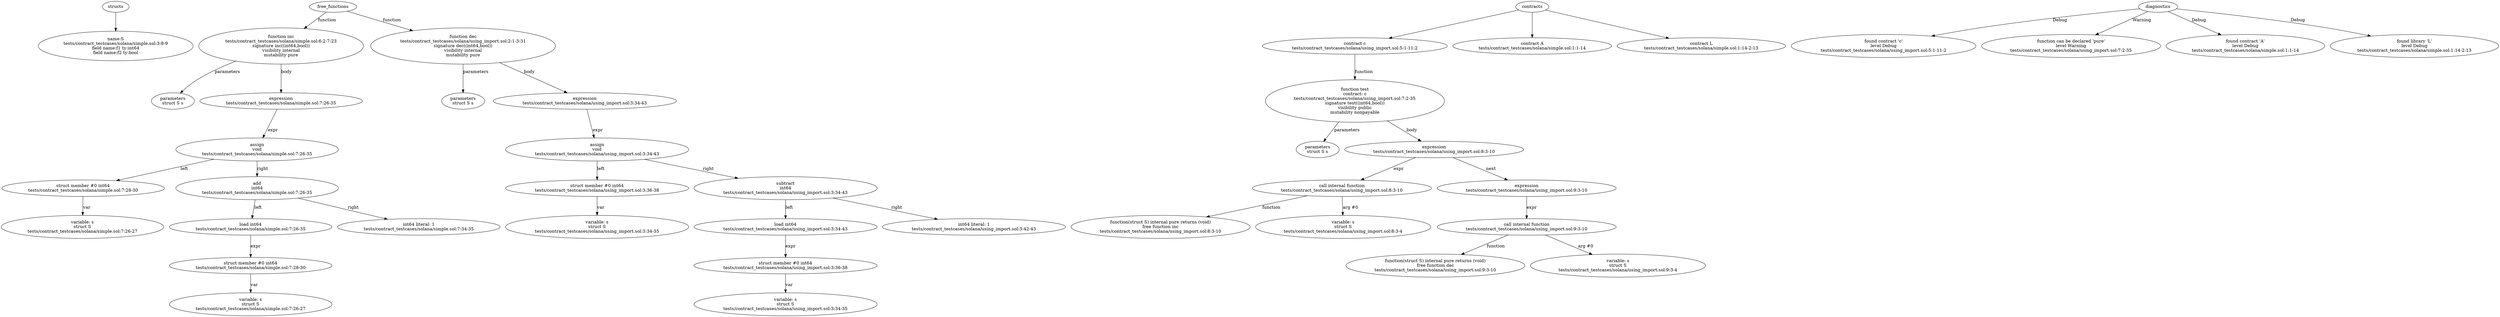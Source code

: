 strict digraph "tests/contract_testcases/solana/using_import.sol" {
	S [label="name:S\ntests/contract_testcases/solana/simple.sol:3:8-9\nfield name:f1 ty:int64\nfield name:f2 ty:bool"]
	inc [label="function inc\ntests/contract_testcases/solana/simple.sol:6:2-7:23\nsignature inc((int64,bool))\nvisibility internal\nmutability pure"]
	parameters [label="parameters\nstruct S s"]
	expr [label="expression\ntests/contract_testcases/solana/simple.sol:7:26-35"]
	assign [label="assign\nvoid\ntests/contract_testcases/solana/simple.sol:7:26-35"]
	structmember [label="struct member #0 int64\ntests/contract_testcases/solana/simple.sol:7:28-30"]
	variable [label="variable: s\nstruct S\ntests/contract_testcases/solana/simple.sol:7:26-27"]
	add [label="add\nint64\ntests/contract_testcases/solana/simple.sol:7:26-35"]
	load [label="load int64\ntests/contract_testcases/solana/simple.sol:7:26-35"]
	structmember_11 [label="struct member #0 int64\ntests/contract_testcases/solana/simple.sol:7:28-30"]
	variable_12 [label="variable: s\nstruct S\ntests/contract_testcases/solana/simple.sol:7:26-27"]
	number_literal [label="int64 literal: 1\ntests/contract_testcases/solana/simple.sol:7:34-35"]
	dec [label="function dec\ntests/contract_testcases/solana/using_import.sol:2:1-3:31\nsignature dec((int64,bool))\nvisibility internal\nmutability pure"]
	parameters_15 [label="parameters\nstruct S s"]
	expr_16 [label="expression\ntests/contract_testcases/solana/using_import.sol:3:34-43"]
	assign_17 [label="assign\nvoid\ntests/contract_testcases/solana/using_import.sol:3:34-43"]
	structmember_18 [label="struct member #0 int64\ntests/contract_testcases/solana/using_import.sol:3:36-38"]
	variable_19 [label="variable: s\nstruct S\ntests/contract_testcases/solana/using_import.sol:3:34-35"]
	subtract [label="subtract\nint64\ntests/contract_testcases/solana/using_import.sol:3:34-43"]
	load_21 [label="load int64\ntests/contract_testcases/solana/using_import.sol:3:34-43"]
	structmember_22 [label="struct member #0 int64\ntests/contract_testcases/solana/using_import.sol:3:36-38"]
	variable_23 [label="variable: s\nstruct S\ntests/contract_testcases/solana/using_import.sol:3:34-35"]
	number_literal_24 [label="int64 literal: 1\ntests/contract_testcases/solana/using_import.sol:3:42-43"]
	contract [label="contract c\ntests/contract_testcases/solana/using_import.sol:5:1-11:2"]
	test [label="function test\ncontract: c\ntests/contract_testcases/solana/using_import.sol:7:2-35\nsignature test((int64,bool))\nvisibility public\nmutability nonpayable"]
	parameters_28 [label="parameters\nstruct S s"]
	expr_29 [label="expression\ntests/contract_testcases/solana/using_import.sol:8:3-10"]
	call_internal_function [label="call internal function\ntests/contract_testcases/solana/using_import.sol:8:3-10"]
	internal_function [label="function(struct S) internal pure returns (void)\nfree function inc\ntests/contract_testcases/solana/using_import.sol:8:3-10"]
	variable_32 [label="variable: s\nstruct S\ntests/contract_testcases/solana/using_import.sol:8:3-4"]
	expr_33 [label="expression\ntests/contract_testcases/solana/using_import.sol:9:3-10"]
	call_internal_function_34 [label="call internal function\ntests/contract_testcases/solana/using_import.sol:9:3-10"]
	internal_function_35 [label="function(struct S) internal pure returns (void)\nfree function dec\ntests/contract_testcases/solana/using_import.sol:9:3-10"]
	variable_36 [label="variable: s\nstruct S\ntests/contract_testcases/solana/using_import.sol:9:3-4"]
	contract_37 [label="contract A\ntests/contract_testcases/solana/simple.sol:1:1-14"]
	contract_38 [label="contract L\ntests/contract_testcases/solana/simple.sol:1:14-2:13"]
	diagnostic [label="found contract 'c'\nlevel Debug\ntests/contract_testcases/solana/using_import.sol:5:1-11:2"]
	diagnostic_41 [label="function can be declared 'pure'\nlevel Warning\ntests/contract_testcases/solana/using_import.sol:7:2-35"]
	diagnostic_42 [label="found contract 'A'\nlevel Debug\ntests/contract_testcases/solana/simple.sol:1:1-14"]
	diagnostic_43 [label="found library 'L'\nlevel Debug\ntests/contract_testcases/solana/simple.sol:1:14-2:13"]
	structs -> S
	free_functions -> inc [label="function"]
	inc -> parameters [label="parameters"]
	inc -> expr [label="body"]
	expr -> assign [label="expr"]
	assign -> structmember [label="left"]
	structmember -> variable [label="var"]
	assign -> add [label="right"]
	add -> load [label="left"]
	load -> structmember_11 [label="expr"]
	structmember_11 -> variable_12 [label="var"]
	add -> number_literal [label="right"]
	free_functions -> dec [label="function"]
	dec -> parameters_15 [label="parameters"]
	dec -> expr_16 [label="body"]
	expr_16 -> assign_17 [label="expr"]
	assign_17 -> structmember_18 [label="left"]
	structmember_18 -> variable_19 [label="var"]
	assign_17 -> subtract [label="right"]
	subtract -> load_21 [label="left"]
	load_21 -> structmember_22 [label="expr"]
	structmember_22 -> variable_23 [label="var"]
	subtract -> number_literal_24 [label="right"]
	contracts -> contract
	contract -> test [label="function"]
	test -> parameters_28 [label="parameters"]
	test -> expr_29 [label="body"]
	expr_29 -> call_internal_function [label="expr"]
	call_internal_function -> internal_function [label="function"]
	call_internal_function -> variable_32 [label="arg #0"]
	expr_29 -> expr_33 [label="next"]
	expr_33 -> call_internal_function_34 [label="expr"]
	call_internal_function_34 -> internal_function_35 [label="function"]
	call_internal_function_34 -> variable_36 [label="arg #0"]
	contracts -> contract_37
	contracts -> contract_38
	diagnostics -> diagnostic [label="Debug"]
	diagnostics -> diagnostic_41 [label="Warning"]
	diagnostics -> diagnostic_42 [label="Debug"]
	diagnostics -> diagnostic_43 [label="Debug"]
}
